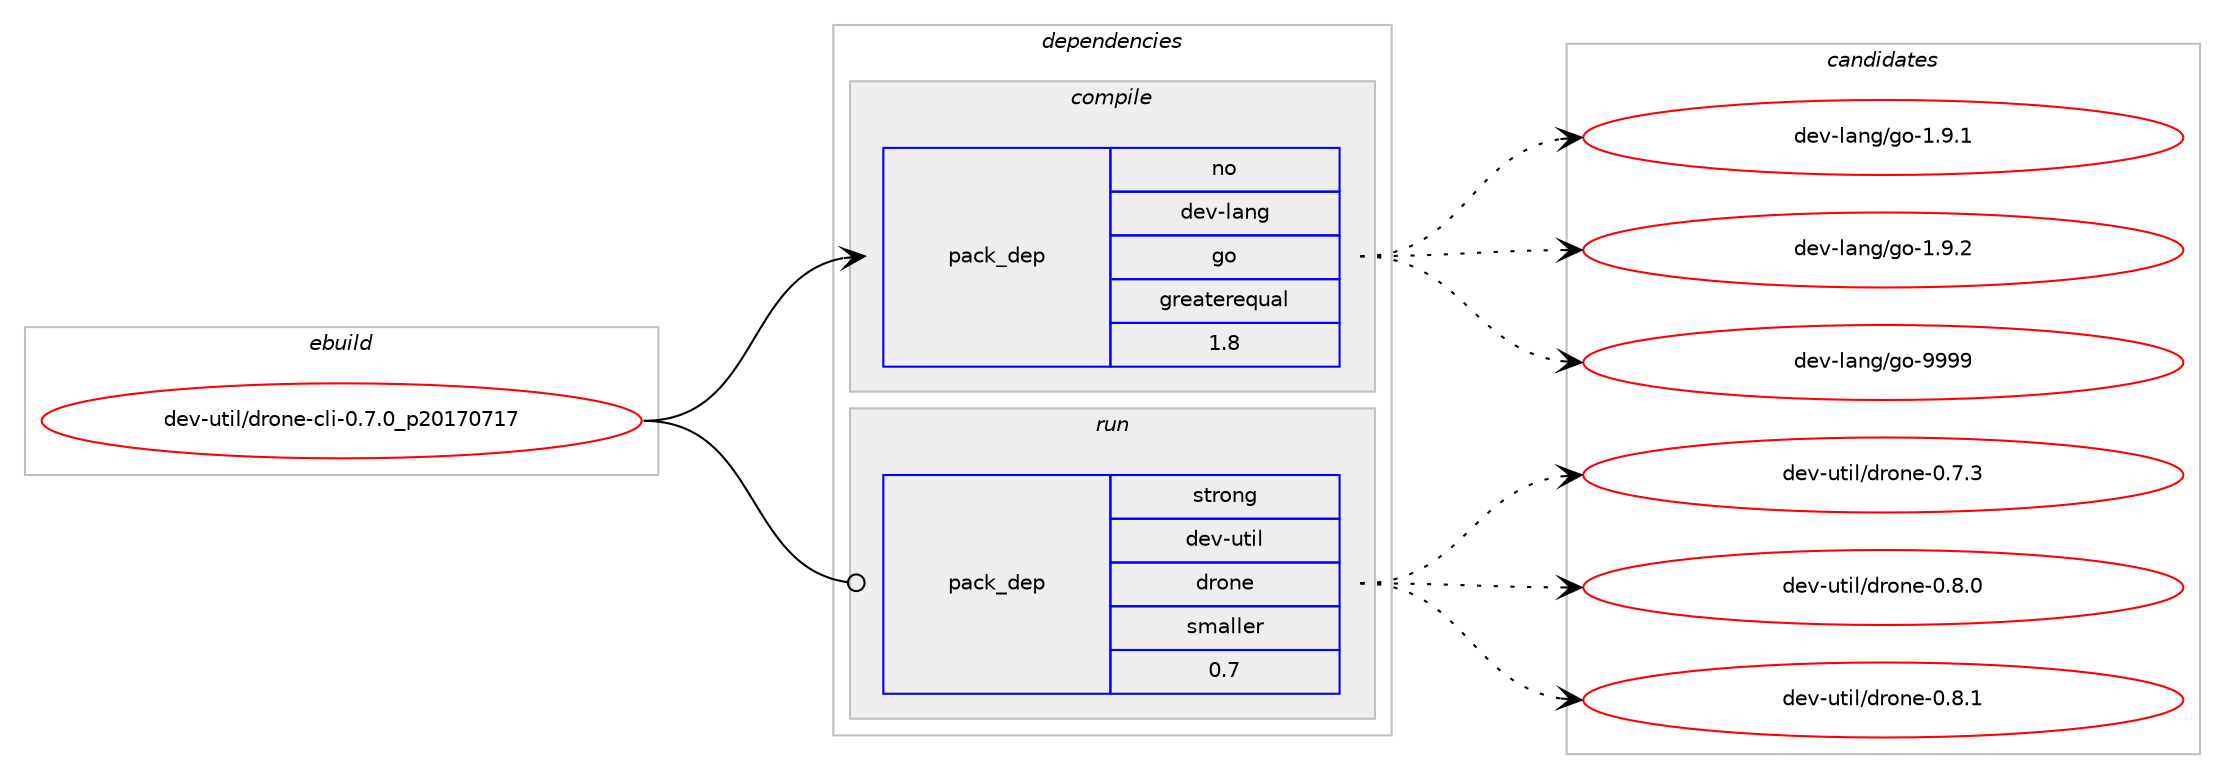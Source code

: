 digraph prolog {

# *************
# Graph options
# *************

newrank=true;
concentrate=true;
compound=true;
graph [rankdir=LR,fontname=Helvetica,fontsize=10,ranksep=1.5];#, ranksep=2.5, nodesep=0.2];
edge  [arrowhead=vee];
node  [fontname=Helvetica,fontsize=10];

# **********
# The ebuild
# **********

subgraph cluster_leftcol {
color=gray;
rank=same;
label=<<i>ebuild</i>>;
id [label="dev-util/drone-cli-0.7.0_p20170717", color=red, width=4, href="../dev-util/drone-cli-0.7.0_p20170717.svg"];
}

# ****************
# The dependencies
# ****************

subgraph cluster_midcol {
color=gray;
label=<<i>dependencies</i>>;
subgraph cluster_compile {
fillcolor="#eeeeee";
style=filled;
label=<<i>compile</i>>;
subgraph pack202646 {
dependency284920 [label=<<TABLE BORDER="0" CELLBORDER="1" CELLSPACING="0" CELLPADDING="4" WIDTH="220"><TR><TD ROWSPAN="6" CELLPADDING="30">pack_dep</TD></TR><TR><TD WIDTH="110">no</TD></TR><TR><TD>dev-lang</TD></TR><TR><TD>go</TD></TR><TR><TD>greaterequal</TD></TR><TR><TD>1.8</TD></TR></TABLE>>, shape=none, color=blue];
}
id:e -> dependency284920:w [weight=20,style="solid",arrowhead="vee"];
}
subgraph cluster_compileandrun {
fillcolor="#eeeeee";
style=filled;
label=<<i>compile and run</i>>;
}
subgraph cluster_run {
fillcolor="#eeeeee";
style=filled;
label=<<i>run</i>>;
subgraph pack202647 {
dependency284921 [label=<<TABLE BORDER="0" CELLBORDER="1" CELLSPACING="0" CELLPADDING="4" WIDTH="220"><TR><TD ROWSPAN="6" CELLPADDING="30">pack_dep</TD></TR><TR><TD WIDTH="110">strong</TD></TR><TR><TD>dev-util</TD></TR><TR><TD>drone</TD></TR><TR><TD>smaller</TD></TR><TR><TD>0.7</TD></TR></TABLE>>, shape=none, color=blue];
}
id:e -> dependency284921:w [weight=20,style="solid",arrowhead="odot"];
}
}

# **************
# The candidates
# **************

subgraph cluster_choices {
rank=same;
color=gray;
label=<<i>candidates</i>>;

subgraph choice202646 {
color=black;
nodesep=1;
choice100101118451089711010347103111454946574649 [label="dev-lang/go-1.9.1", color=red, width=4,href="../dev-lang/go-1.9.1.svg"];
choice100101118451089711010347103111454946574650 [label="dev-lang/go-1.9.2", color=red, width=4,href="../dev-lang/go-1.9.2.svg"];
choice1001011184510897110103471031114557575757 [label="dev-lang/go-9999", color=red, width=4,href="../dev-lang/go-9999.svg"];
dependency284920:e -> choice100101118451089711010347103111454946574649:w [style=dotted,weight="100"];
dependency284920:e -> choice100101118451089711010347103111454946574650:w [style=dotted,weight="100"];
dependency284920:e -> choice1001011184510897110103471031114557575757:w [style=dotted,weight="100"];
}
subgraph choice202647 {
color=black;
nodesep=1;
choice1001011184511711610510847100114111110101454846554651 [label="dev-util/drone-0.7.3", color=red, width=4,href="../dev-util/drone-0.7.3.svg"];
choice1001011184511711610510847100114111110101454846564648 [label="dev-util/drone-0.8.0", color=red, width=4,href="../dev-util/drone-0.8.0.svg"];
choice1001011184511711610510847100114111110101454846564649 [label="dev-util/drone-0.8.1", color=red, width=4,href="../dev-util/drone-0.8.1.svg"];
dependency284921:e -> choice1001011184511711610510847100114111110101454846554651:w [style=dotted,weight="100"];
dependency284921:e -> choice1001011184511711610510847100114111110101454846564648:w [style=dotted,weight="100"];
dependency284921:e -> choice1001011184511711610510847100114111110101454846564649:w [style=dotted,weight="100"];
}
}

}
